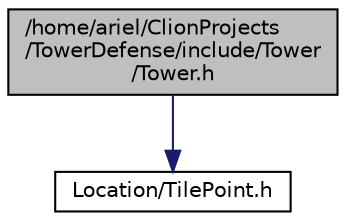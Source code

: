 digraph "/home/ariel/ClionProjects/TowerDefense/include/Tower/Tower.h"
{
  edge [fontname="Helvetica",fontsize="10",labelfontname="Helvetica",labelfontsize="10"];
  node [fontname="Helvetica",fontsize="10",shape=record];
  Node1 [label="/home/ariel/ClionProjects\l/TowerDefense/include/Tower\l/Tower.h",height=0.2,width=0.4,color="black", fillcolor="grey75", style="filled", fontcolor="black"];
  Node1 -> Node2 [color="midnightblue",fontsize="10",style="solid",fontname="Helvetica"];
  Node2 [label="Location/TilePoint.h",height=0.2,width=0.4,color="black", fillcolor="white", style="filled",URL="$TilePoint_8h.html"];
}
